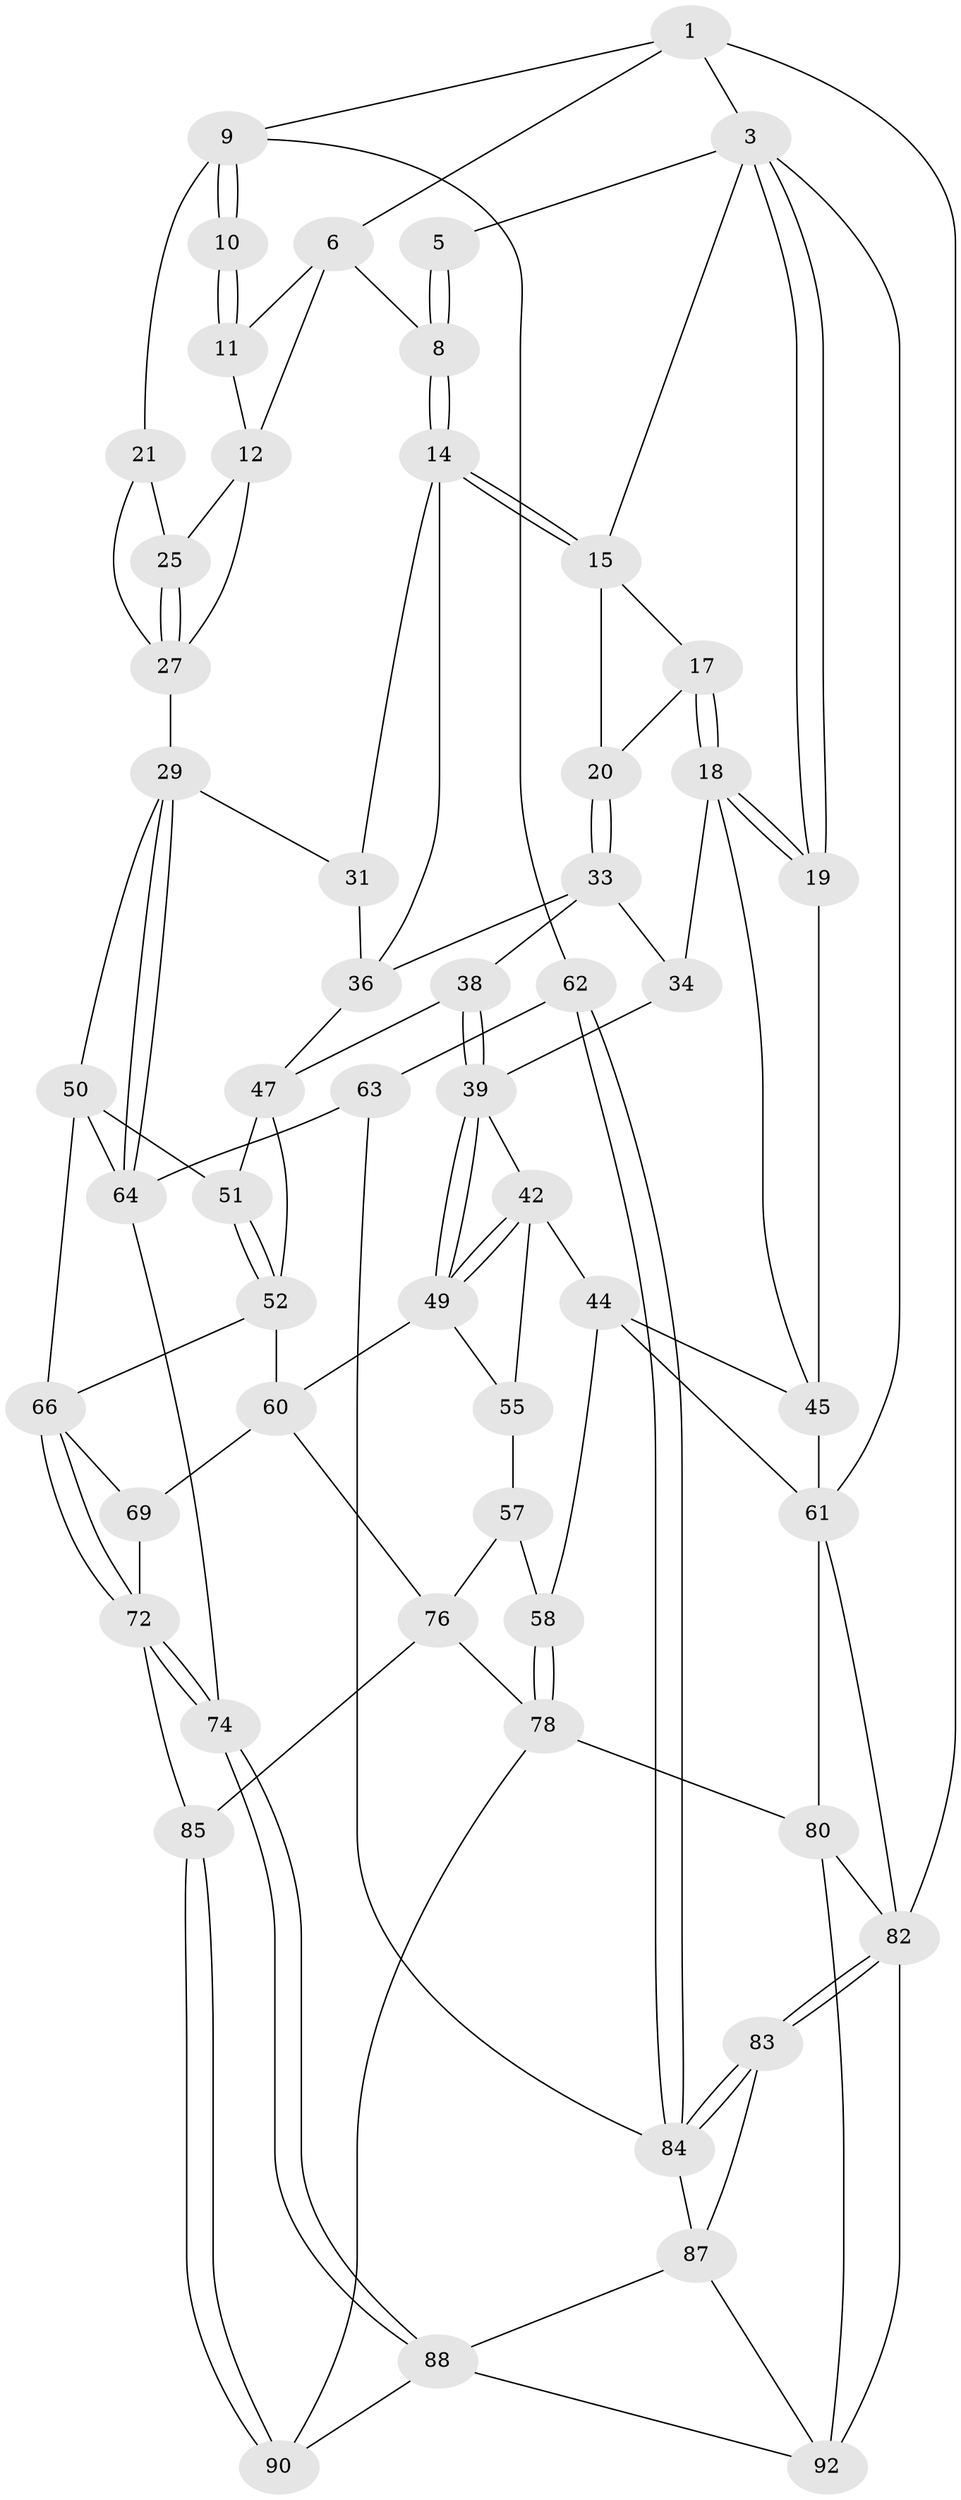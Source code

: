 // Generated by graph-tools (version 1.1) at 2025/52/02/27/25 19:52:40]
// undirected, 56 vertices, 124 edges
graph export_dot {
graph [start="1"]
  node [color=gray90,style=filled];
  1 [pos="+0.96609987807734+0",super="+2"];
  3 [pos="+0+0",super="+4"];
  5 [pos="+0.6100680398756828+0"];
  6 [pos="+0.9563614767420443+0",super="+7"];
  8 [pos="+0.6405190386275748+0.16946873364434673"];
  9 [pos="+1+0.3284655639938412",super="+23"];
  10 [pos="+0.9803515491615554+0.1535742344866445",super="+24"];
  11 [pos="+0.900894269521991+0",super="+13"];
  12 [pos="+0.7937792535994248+0.15006297762298837",super="+26"];
  14 [pos="+0.6318793525416092+0.1783603511255989",super="+32"];
  15 [pos="+0.597542957326865+0.1585961291225806",super="+16"];
  17 [pos="+0.2937892863771656+0"];
  18 [pos="+0.03967795997490726+0.22053025877959076",super="+35"];
  19 [pos="+0+0.184301062924669"];
  20 [pos="+0.30753062204719994+0.16963924605166608"];
  21 [pos="+0.8885663553588675+0.1840609522928001",super="+22"];
  25 [pos="+0.8830357772630528+0.2225132540344311"];
  27 [pos="+0.9407537120805044+0.37435592502236265",super="+28"];
  29 [pos="+0.7844747581870044+0.39830788885793295",super="+30"];
  31 [pos="+0.6842942245265645+0.3293132578147057"];
  33 [pos="+0.2995052247515435+0.237277331058987",super="+37"];
  34 [pos="+0.25994176318775664+0.2583136234977043"];
  36 [pos="+0.5247876041109241+0.2823823586854178",super="+41"];
  38 [pos="+0.39702021836944723+0.3932884120290853"];
  39 [pos="+0.348507591702653+0.4677435638183025",super="+40"];
  42 [pos="+0.24112300455527044+0.43264733045478726",super="+43"];
  44 [pos="+0.15166956236113344+0.4191570049433887",super="+59"];
  45 [pos="+0.14974207364393427+0.4038114304938492",super="+46"];
  47 [pos="+0.5371428949455197+0.4268435141305078",super="+48"];
  49 [pos="+0.3406634481976027+0.485030065607582",super="+54"];
  50 [pos="+0.6355564737227161+0.46392729028336416",super="+65"];
  51 [pos="+0.5789061090296305+0.4506555882744238"];
  52 [pos="+0.5104785093878937+0.5247222872246077",super="+53"];
  55 [pos="+0.3217756184055755+0.565677529211864",super="+56"];
  57 [pos="+0.19364934160055158+0.5824828626996679",super="+75"];
  58 [pos="+0.08590693412260787+0.5761914893231944"];
  60 [pos="+0.3936674280221112+0.5822048353881395",super="+70"];
  61 [pos="+0+0.5181341872526724",super="+71"];
  62 [pos="+1+0.4202997879066381"];
  63 [pos="+0.779856974620223+0.6132058141647267"];
  64 [pos="+0.7773675064139574+0.6124641702266618",super="+68"];
  66 [pos="+0.5687748949778569+0.5551911905103404",super="+67"];
  69 [pos="+0.5166657383312419+0.6106504709440445"];
  72 [pos="+0.6486764894965278+0.6421481885325048",super="+73"];
  74 [pos="+0.7131535200313189+0.6454136667850878"];
  76 [pos="+0.4634939219562321+0.7269615689439997",super="+77"];
  78 [pos="+0.14131722832431937+0.9830248811752432",super="+79"];
  80 [pos="+0.1028329142138686+1",super="+81"];
  82 [pos="+1+1",super="+94"];
  83 [pos="+1+1"];
  84 [pos="+1+0.7927701885858699",super="+86"];
  85 [pos="+0.5191956010855316+0.7533149804050933"];
  87 [pos="+0.8133988033327498+0.8201135234477152",super="+91"];
  88 [pos="+0.7133020091522575+0.6568513669375168",super="+89"];
  90 [pos="+0.5605157884741744+0.8512980453848693"];
  92 [pos="+0.6586663217885468+0.9104112834902598",super="+93"];
  1 -- 6;
  1 -- 82;
  1 -- 3;
  1 -- 9;
  3 -- 19;
  3 -- 19;
  3 -- 5;
  3 -- 15;
  3 -- 61;
  5 -- 8;
  5 -- 8;
  6 -- 11;
  6 -- 8;
  6 -- 12;
  8 -- 14;
  8 -- 14;
  9 -- 10;
  9 -- 10;
  9 -- 62;
  9 -- 21;
  10 -- 11 [weight=2];
  10 -- 11;
  11 -- 12;
  12 -- 25;
  12 -- 27;
  14 -- 15;
  14 -- 15;
  14 -- 36;
  14 -- 31;
  15 -- 20;
  15 -- 17;
  17 -- 18;
  17 -- 18;
  17 -- 20;
  18 -- 19;
  18 -- 19;
  18 -- 34;
  18 -- 45;
  19 -- 45;
  20 -- 33;
  20 -- 33;
  21 -- 25;
  21 -- 27;
  25 -- 27;
  25 -- 27;
  27 -- 29;
  29 -- 64;
  29 -- 64;
  29 -- 50;
  29 -- 31;
  31 -- 36;
  33 -- 34;
  33 -- 36;
  33 -- 38;
  34 -- 39;
  36 -- 47;
  38 -- 39;
  38 -- 39;
  38 -- 47;
  39 -- 49;
  39 -- 49;
  39 -- 42;
  42 -- 49;
  42 -- 49;
  42 -- 44;
  42 -- 55;
  44 -- 45;
  44 -- 58;
  44 -- 61;
  45 -- 61;
  47 -- 51;
  47 -- 52;
  49 -- 60;
  49 -- 55;
  50 -- 51;
  50 -- 64;
  50 -- 66;
  51 -- 52;
  51 -- 52;
  52 -- 60;
  52 -- 66;
  55 -- 57 [weight=2];
  57 -- 58;
  57 -- 76;
  58 -- 78;
  58 -- 78;
  60 -- 69;
  60 -- 76;
  61 -- 80;
  61 -- 82;
  62 -- 63;
  62 -- 84;
  62 -- 84;
  63 -- 64;
  63 -- 84;
  64 -- 74;
  66 -- 72;
  66 -- 72;
  66 -- 69;
  69 -- 72;
  72 -- 74;
  72 -- 74;
  72 -- 85;
  74 -- 88;
  74 -- 88;
  76 -- 85;
  76 -- 78;
  78 -- 80;
  78 -- 90;
  80 -- 92;
  80 -- 82;
  82 -- 83;
  82 -- 83;
  82 -- 92;
  83 -- 84;
  83 -- 84;
  83 -- 87;
  84 -- 87;
  85 -- 90;
  85 -- 90;
  87 -- 88;
  87 -- 92;
  88 -- 90;
  88 -- 92;
}
